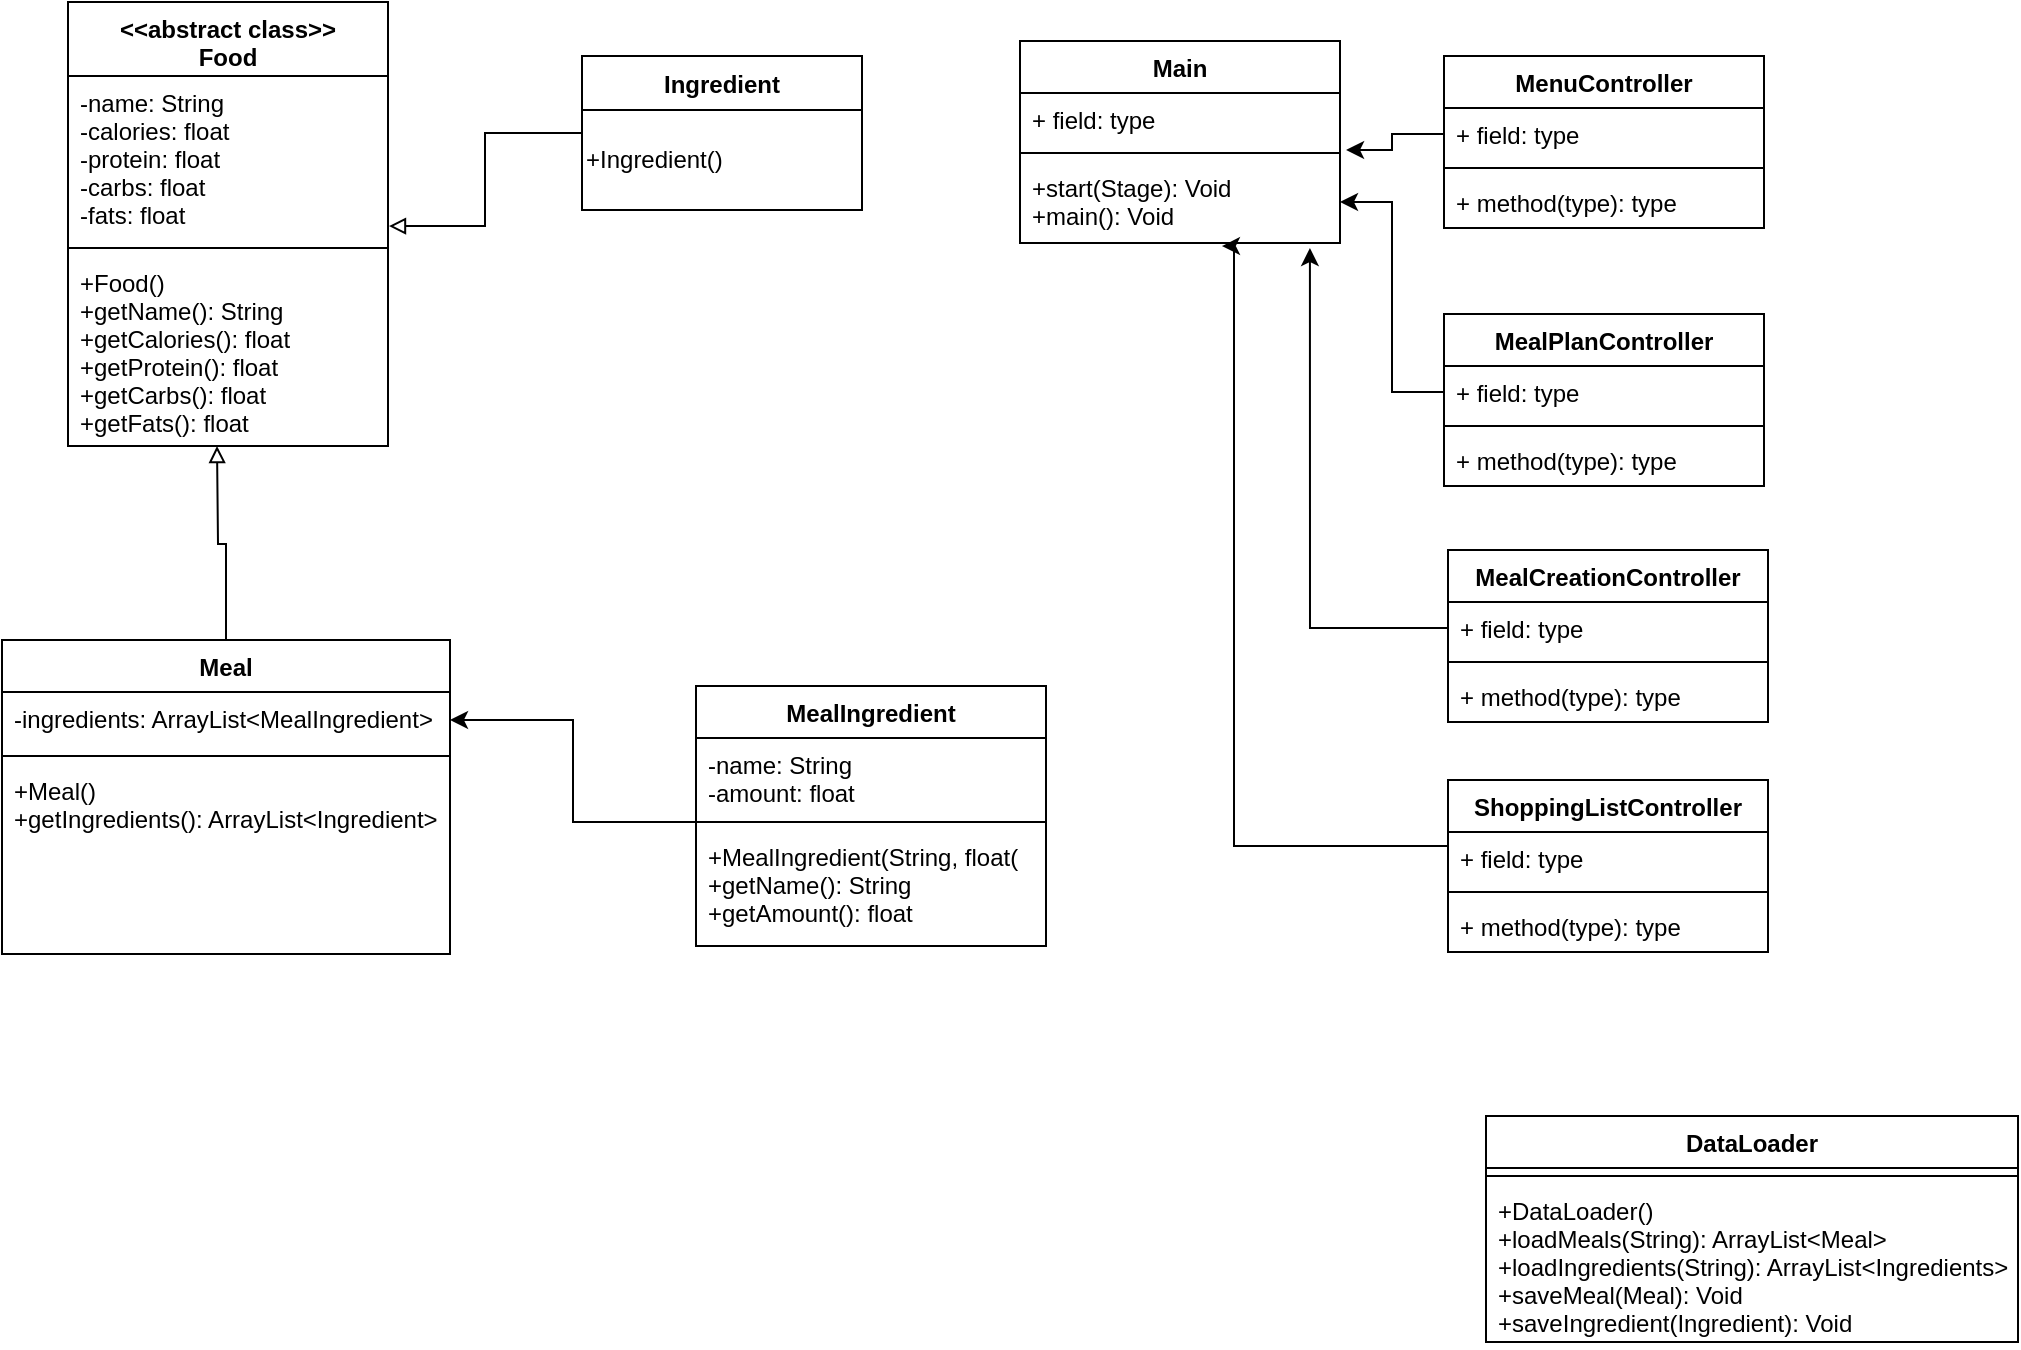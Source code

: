 <mxfile version="15.5.6" type="device"><diagram id="ne6uHi0q_g7ZGTqVzEib" name="Page-1"><mxGraphModel dx="1422" dy="762" grid="0" gridSize="10" guides="1" tooltips="1" connect="1" arrows="1" fold="1" page="1" pageScale="1" pageWidth="1169" pageHeight="827" math="0" shadow="0"><root><mxCell id="0"/><mxCell id="1" parent="0"/><mxCell id="CmZzHKlpz7PYYq391kiy-48" style="edgeStyle=orthogonalEdgeStyle;rounded=0;orthogonalLoop=1;jettySize=auto;html=1;endArrow=block;endFill=0;" parent="1" source="CmZzHKlpz7PYYq391kiy-1" edge="1"><mxGeometry relative="1" as="geometry"><mxPoint x="159.5" y="283" as="targetPoint"/></mxGeometry></mxCell><mxCell id="CmZzHKlpz7PYYq391kiy-1" value="Meal" style="swimlane;fontStyle=1;align=center;verticalAlign=top;childLayout=stackLayout;horizontal=1;startSize=26;horizontalStack=0;resizeParent=1;resizeParentMax=0;resizeLast=0;collapsible=1;marginBottom=0;" parent="1" vertex="1"><mxGeometry x="52" y="380" width="224" height="157" as="geometry"/></mxCell><mxCell id="CmZzHKlpz7PYYq391kiy-2" value="-ingredients: ArrayList&lt;MealIngredient&gt;" style="text;strokeColor=none;fillColor=none;align=left;verticalAlign=top;spacingLeft=4;spacingRight=4;overflow=hidden;rotatable=0;points=[[0,0.5],[1,0.5]];portConstraint=eastwest;" parent="CmZzHKlpz7PYYq391kiy-1" vertex="1"><mxGeometry y="26" width="224" height="28" as="geometry"/></mxCell><mxCell id="CmZzHKlpz7PYYq391kiy-3" value="" style="line;strokeWidth=1;fillColor=none;align=left;verticalAlign=middle;spacingTop=-1;spacingLeft=3;spacingRight=3;rotatable=0;labelPosition=right;points=[];portConstraint=eastwest;" parent="CmZzHKlpz7PYYq391kiy-1" vertex="1"><mxGeometry y="54" width="224" height="8" as="geometry"/></mxCell><mxCell id="CmZzHKlpz7PYYq391kiy-4" value="+Meal()&#10;+getIngredients(): ArrayList&lt;Ingredient&gt;&#10;" style="text;strokeColor=none;fillColor=none;align=left;verticalAlign=top;spacingLeft=4;spacingRight=4;overflow=hidden;rotatable=0;points=[[0,0.5],[1,0.5]];portConstraint=eastwest;" parent="CmZzHKlpz7PYYq391kiy-1" vertex="1"><mxGeometry y="62" width="224" height="95" as="geometry"/></mxCell><mxCell id="CmZzHKlpz7PYYq391kiy-10" value="&lt;&lt;abstract class&gt;&gt;&#10;Food" style="swimlane;fontStyle=1;align=center;verticalAlign=top;childLayout=stackLayout;horizontal=1;startSize=37;horizontalStack=0;resizeParent=1;resizeParentMax=0;resizeLast=0;collapsible=1;marginBottom=0;" parent="1" vertex="1"><mxGeometry x="85" y="61" width="160" height="222" as="geometry"/></mxCell><mxCell id="CmZzHKlpz7PYYq391kiy-11" value="-name: String&#10;-calories: float&#10;-protein: float&#10;-carbs: float&#10;-fats: float" style="text;strokeColor=none;fillColor=none;align=left;verticalAlign=top;spacingLeft=4;spacingRight=4;overflow=hidden;rotatable=0;points=[[0,0.5],[1,0.5]];portConstraint=eastwest;" parent="CmZzHKlpz7PYYq391kiy-10" vertex="1"><mxGeometry y="37" width="160" height="82" as="geometry"/></mxCell><mxCell id="CmZzHKlpz7PYYq391kiy-12" value="" style="line;strokeWidth=1;fillColor=none;align=left;verticalAlign=middle;spacingTop=-1;spacingLeft=3;spacingRight=3;rotatable=0;labelPosition=right;points=[];portConstraint=eastwest;" parent="CmZzHKlpz7PYYq391kiy-10" vertex="1"><mxGeometry y="119" width="160" height="8" as="geometry"/></mxCell><mxCell id="CmZzHKlpz7PYYq391kiy-13" value="+Food()&#10;+getName(): String&#10;+getCalories(): float&#10;+getProtein(): float&#10;+getCarbs(): float&#10;+getFats(): float" style="text;strokeColor=none;fillColor=none;align=left;verticalAlign=top;spacingLeft=4;spacingRight=4;overflow=hidden;rotatable=0;points=[[0,0.5],[1,0.5]];portConstraint=eastwest;" parent="CmZzHKlpz7PYYq391kiy-10" vertex="1"><mxGeometry y="127" width="160" height="95" as="geometry"/></mxCell><mxCell id="CmZzHKlpz7PYYq391kiy-19" value="DataLoader" style="swimlane;fontStyle=1;align=center;verticalAlign=top;childLayout=stackLayout;horizontal=1;startSize=26;horizontalStack=0;resizeParent=1;resizeParentMax=0;resizeLast=0;collapsible=1;marginBottom=0;" parent="1" vertex="1"><mxGeometry x="794" y="618" width="266" height="113" as="geometry"/></mxCell><mxCell id="CmZzHKlpz7PYYq391kiy-21" value="" style="line;strokeWidth=1;fillColor=none;align=left;verticalAlign=middle;spacingTop=-1;spacingLeft=3;spacingRight=3;rotatable=0;labelPosition=right;points=[];portConstraint=eastwest;" parent="CmZzHKlpz7PYYq391kiy-19" vertex="1"><mxGeometry y="26" width="266" height="8" as="geometry"/></mxCell><mxCell id="CmZzHKlpz7PYYq391kiy-22" value="+DataLoader()&#10;+loadMeals(String): ArrayList&lt;Meal&gt;&#10;+loadIngredients(String): ArrayList&lt;Ingredients&gt;&#10;+saveMeal(Meal): Void&#10;+saveIngredient(Ingredient): Void" style="text;strokeColor=none;fillColor=none;align=left;verticalAlign=top;spacingLeft=4;spacingRight=4;overflow=hidden;rotatable=0;points=[[0,0.5],[1,0.5]];portConstraint=eastwest;" parent="CmZzHKlpz7PYYq391kiy-19" vertex="1"><mxGeometry y="34" width="266" height="79" as="geometry"/></mxCell><mxCell id="CmZzHKlpz7PYYq391kiy-39" style="edgeStyle=orthogonalEdgeStyle;rounded=0;orthogonalLoop=1;jettySize=auto;html=1;entryX=1.003;entryY=0.915;entryDx=0;entryDy=0;entryPerimeter=0;endArrow=block;endFill=0;" parent="1" source="CmZzHKlpz7PYYq391kiy-35" target="CmZzHKlpz7PYYq391kiy-11" edge="1"><mxGeometry relative="1" as="geometry"/></mxCell><mxCell id="CmZzHKlpz7PYYq391kiy-35" value="Ingredient" style="swimlane;fontStyle=1;childLayout=stackLayout;horizontal=1;startSize=27;fillColor=none;horizontalStack=0;resizeParent=1;resizeParentMax=0;resizeLast=0;collapsible=1;marginBottom=0;" parent="1" vertex="1"><mxGeometry x="342" y="88" width="140" height="77" as="geometry"><mxRectangle x="314" y="152" width="80" height="26" as="alternateBounds"/></mxGeometry></mxCell><mxCell id="CmZzHKlpz7PYYq391kiy-47" value="+Ingredient()" style="html=1;align=left;" parent="CmZzHKlpz7PYYq391kiy-35" vertex="1"><mxGeometry y="27" width="140" height="50" as="geometry"/></mxCell><mxCell id="CmZzHKlpz7PYYq391kiy-63" value="MenuController" style="swimlane;fontStyle=1;align=center;verticalAlign=top;childLayout=stackLayout;horizontal=1;startSize=26;horizontalStack=0;resizeParent=1;resizeParentMax=0;resizeLast=0;collapsible=1;marginBottom=0;" parent="1" vertex="1"><mxGeometry x="773" y="88" width="160" height="86" as="geometry"/></mxCell><mxCell id="CmZzHKlpz7PYYq391kiy-64" value="+ field: type" style="text;strokeColor=none;fillColor=none;align=left;verticalAlign=top;spacingLeft=4;spacingRight=4;overflow=hidden;rotatable=0;points=[[0,0.5],[1,0.5]];portConstraint=eastwest;" parent="CmZzHKlpz7PYYq391kiy-63" vertex="1"><mxGeometry y="26" width="160" height="26" as="geometry"/></mxCell><mxCell id="CmZzHKlpz7PYYq391kiy-65" value="" style="line;strokeWidth=1;fillColor=none;align=left;verticalAlign=middle;spacingTop=-1;spacingLeft=3;spacingRight=3;rotatable=0;labelPosition=right;points=[];portConstraint=eastwest;" parent="CmZzHKlpz7PYYq391kiy-63" vertex="1"><mxGeometry y="52" width="160" height="8" as="geometry"/></mxCell><mxCell id="CmZzHKlpz7PYYq391kiy-66" value="+ method(type): type" style="text;strokeColor=none;fillColor=none;align=left;verticalAlign=top;spacingLeft=4;spacingRight=4;overflow=hidden;rotatable=0;points=[[0,0.5],[1,0.5]];portConstraint=eastwest;" parent="CmZzHKlpz7PYYq391kiy-63" vertex="1"><mxGeometry y="60" width="160" height="26" as="geometry"/></mxCell><mxCell id="CmZzHKlpz7PYYq391kiy-67" value="MealPlanController" style="swimlane;fontStyle=1;align=center;verticalAlign=top;childLayout=stackLayout;horizontal=1;startSize=26;horizontalStack=0;resizeParent=1;resizeParentMax=0;resizeLast=0;collapsible=1;marginBottom=0;" parent="1" vertex="1"><mxGeometry x="773" y="217" width="160" height="86" as="geometry"/></mxCell><mxCell id="CmZzHKlpz7PYYq391kiy-68" value="+ field: type" style="text;strokeColor=none;fillColor=none;align=left;verticalAlign=top;spacingLeft=4;spacingRight=4;overflow=hidden;rotatable=0;points=[[0,0.5],[1,0.5]];portConstraint=eastwest;" parent="CmZzHKlpz7PYYq391kiy-67" vertex="1"><mxGeometry y="26" width="160" height="26" as="geometry"/></mxCell><mxCell id="CmZzHKlpz7PYYq391kiy-69" value="" style="line;strokeWidth=1;fillColor=none;align=left;verticalAlign=middle;spacingTop=-1;spacingLeft=3;spacingRight=3;rotatable=0;labelPosition=right;points=[];portConstraint=eastwest;" parent="CmZzHKlpz7PYYq391kiy-67" vertex="1"><mxGeometry y="52" width="160" height="8" as="geometry"/></mxCell><mxCell id="CmZzHKlpz7PYYq391kiy-70" value="+ method(type): type" style="text;strokeColor=none;fillColor=none;align=left;verticalAlign=top;spacingLeft=4;spacingRight=4;overflow=hidden;rotatable=0;points=[[0,0.5],[1,0.5]];portConstraint=eastwest;" parent="CmZzHKlpz7PYYq391kiy-67" vertex="1"><mxGeometry y="60" width="160" height="26" as="geometry"/></mxCell><mxCell id="CmZzHKlpz7PYYq391kiy-71" value="MealCreationController" style="swimlane;fontStyle=1;align=center;verticalAlign=top;childLayout=stackLayout;horizontal=1;startSize=26;horizontalStack=0;resizeParent=1;resizeParentMax=0;resizeLast=0;collapsible=1;marginBottom=0;" parent="1" vertex="1"><mxGeometry x="775" y="335" width="160" height="86" as="geometry"/></mxCell><mxCell id="CmZzHKlpz7PYYq391kiy-72" value="+ field: type" style="text;strokeColor=none;fillColor=none;align=left;verticalAlign=top;spacingLeft=4;spacingRight=4;overflow=hidden;rotatable=0;points=[[0,0.5],[1,0.5]];portConstraint=eastwest;" parent="CmZzHKlpz7PYYq391kiy-71" vertex="1"><mxGeometry y="26" width="160" height="26" as="geometry"/></mxCell><mxCell id="CmZzHKlpz7PYYq391kiy-73" value="" style="line;strokeWidth=1;fillColor=none;align=left;verticalAlign=middle;spacingTop=-1;spacingLeft=3;spacingRight=3;rotatable=0;labelPosition=right;points=[];portConstraint=eastwest;" parent="CmZzHKlpz7PYYq391kiy-71" vertex="1"><mxGeometry y="52" width="160" height="8" as="geometry"/></mxCell><mxCell id="CmZzHKlpz7PYYq391kiy-74" value="+ method(type): type" style="text;strokeColor=none;fillColor=none;align=left;verticalAlign=top;spacingLeft=4;spacingRight=4;overflow=hidden;rotatable=0;points=[[0,0.5],[1,0.5]];portConstraint=eastwest;" parent="CmZzHKlpz7PYYq391kiy-71" vertex="1"><mxGeometry y="60" width="160" height="26" as="geometry"/></mxCell><mxCell id="CmZzHKlpz7PYYq391kiy-86" style="edgeStyle=orthogonalEdgeStyle;rounded=0;orthogonalLoop=1;jettySize=auto;html=1;entryX=0.631;entryY=1.037;entryDx=0;entryDy=0;entryPerimeter=0;endArrow=classic;endFill=1;" parent="1" source="CmZzHKlpz7PYYq391kiy-75" target="CmZzHKlpz7PYYq391kiy-90" edge="1"><mxGeometry relative="1" as="geometry"><mxPoint x="657" y="196" as="targetPoint"/><Array as="points"><mxPoint x="668" y="483"/><mxPoint x="668" y="183"/></Array></mxGeometry></mxCell><mxCell id="CmZzHKlpz7PYYq391kiy-75" value="ShoppingListController" style="swimlane;fontStyle=1;align=center;verticalAlign=top;childLayout=stackLayout;horizontal=1;startSize=26;horizontalStack=0;resizeParent=1;resizeParentMax=0;resizeLast=0;collapsible=1;marginBottom=0;" parent="1" vertex="1"><mxGeometry x="775" y="450" width="160" height="86" as="geometry"/></mxCell><mxCell id="CmZzHKlpz7PYYq391kiy-76" value="+ field: type" style="text;strokeColor=none;fillColor=none;align=left;verticalAlign=top;spacingLeft=4;spacingRight=4;overflow=hidden;rotatable=0;points=[[0,0.5],[1,0.5]];portConstraint=eastwest;" parent="CmZzHKlpz7PYYq391kiy-75" vertex="1"><mxGeometry y="26" width="160" height="26" as="geometry"/></mxCell><mxCell id="CmZzHKlpz7PYYq391kiy-77" value="" style="line;strokeWidth=1;fillColor=none;align=left;verticalAlign=middle;spacingTop=-1;spacingLeft=3;spacingRight=3;rotatable=0;labelPosition=right;points=[];portConstraint=eastwest;" parent="CmZzHKlpz7PYYq391kiy-75" vertex="1"><mxGeometry y="52" width="160" height="8" as="geometry"/></mxCell><mxCell id="CmZzHKlpz7PYYq391kiy-78" value="+ method(type): type" style="text;strokeColor=none;fillColor=none;align=left;verticalAlign=top;spacingLeft=4;spacingRight=4;overflow=hidden;rotatable=0;points=[[0,0.5],[1,0.5]];portConstraint=eastwest;" parent="CmZzHKlpz7PYYq391kiy-75" vertex="1"><mxGeometry y="60" width="160" height="26" as="geometry"/></mxCell><mxCell id="CmZzHKlpz7PYYq391kiy-83" style="edgeStyle=orthogonalEdgeStyle;rounded=0;orthogonalLoop=1;jettySize=auto;html=1;entryX=1.019;entryY=1.096;entryDx=0;entryDy=0;entryPerimeter=0;endArrow=classic;endFill=1;" parent="1" source="CmZzHKlpz7PYYq391kiy-64" target="CmZzHKlpz7PYYq391kiy-88" edge="1"><mxGeometry relative="1" as="geometry"><mxPoint x="739.08" y="159" as="targetPoint"/></mxGeometry></mxCell><mxCell id="CmZzHKlpz7PYYq391kiy-84" style="edgeStyle=orthogonalEdgeStyle;rounded=0;orthogonalLoop=1;jettySize=auto;html=1;endArrow=classic;endFill=1;entryX=1;entryY=0.5;entryDx=0;entryDy=0;" parent="1" source="CmZzHKlpz7PYYq391kiy-68" target="CmZzHKlpz7PYYq391kiy-90" edge="1"><mxGeometry relative="1" as="geometry"><mxPoint x="733" y="175" as="targetPoint"/></mxGeometry></mxCell><mxCell id="CmZzHKlpz7PYYq391kiy-85" style="edgeStyle=orthogonalEdgeStyle;rounded=0;orthogonalLoop=1;jettySize=auto;html=1;entryX=0.906;entryY=1.061;entryDx=0;entryDy=0;entryPerimeter=0;endArrow=classic;endFill=1;" parent="1" source="CmZzHKlpz7PYYq391kiy-72" target="CmZzHKlpz7PYYq391kiy-90" edge="1"><mxGeometry relative="1" as="geometry"><mxPoint x="712.04" y="196" as="targetPoint"/><Array as="points"><mxPoint x="706" y="374"/></Array></mxGeometry></mxCell><mxCell id="CmZzHKlpz7PYYq391kiy-87" value="Main" style="swimlane;fontStyle=1;align=center;verticalAlign=top;childLayout=stackLayout;horizontal=1;startSize=26;horizontalStack=0;resizeParent=1;resizeParentMax=0;resizeLast=0;collapsible=1;marginBottom=0;" parent="1" vertex="1"><mxGeometry x="561" y="80.5" width="160" height="101" as="geometry"/></mxCell><mxCell id="CmZzHKlpz7PYYq391kiy-88" value="+ field: type" style="text;strokeColor=none;fillColor=none;align=left;verticalAlign=top;spacingLeft=4;spacingRight=4;overflow=hidden;rotatable=0;points=[[0,0.5],[1,0.5]];portConstraint=eastwest;" parent="CmZzHKlpz7PYYq391kiy-87" vertex="1"><mxGeometry y="26" width="160" height="26" as="geometry"/></mxCell><mxCell id="CmZzHKlpz7PYYq391kiy-89" value="" style="line;strokeWidth=1;fillColor=none;align=left;verticalAlign=middle;spacingTop=-1;spacingLeft=3;spacingRight=3;rotatable=0;labelPosition=right;points=[];portConstraint=eastwest;" parent="CmZzHKlpz7PYYq391kiy-87" vertex="1"><mxGeometry y="52" width="160" height="8" as="geometry"/></mxCell><mxCell id="CmZzHKlpz7PYYq391kiy-90" value="+start(Stage): Void&#10;+main(): Void&#10;" style="text;strokeColor=none;fillColor=none;align=left;verticalAlign=top;spacingLeft=4;spacingRight=4;overflow=hidden;rotatable=0;points=[[0,0.5],[1,0.5]];portConstraint=eastwest;" parent="CmZzHKlpz7PYYq391kiy-87" vertex="1"><mxGeometry y="60" width="160" height="41" as="geometry"/></mxCell><mxCell id="4Vgd2z0dAwrpzBAZNC29-1" value="MealIngredient" style="swimlane;fontStyle=1;align=center;verticalAlign=top;childLayout=stackLayout;horizontal=1;startSize=26;horizontalStack=0;resizeParent=1;resizeParentMax=0;resizeLast=0;collapsible=1;marginBottom=0;" vertex="1" parent="1"><mxGeometry x="399" y="403" width="175" height="130" as="geometry"/></mxCell><mxCell id="4Vgd2z0dAwrpzBAZNC29-2" value="-name: String&#10;-amount: float" style="text;strokeColor=none;fillColor=none;align=left;verticalAlign=top;spacingLeft=4;spacingRight=4;overflow=hidden;rotatable=0;points=[[0,0.5],[1,0.5]];portConstraint=eastwest;" vertex="1" parent="4Vgd2z0dAwrpzBAZNC29-1"><mxGeometry y="26" width="175" height="38" as="geometry"/></mxCell><mxCell id="4Vgd2z0dAwrpzBAZNC29-3" value="" style="line;strokeWidth=1;fillColor=none;align=left;verticalAlign=middle;spacingTop=-1;spacingLeft=3;spacingRight=3;rotatable=0;labelPosition=right;points=[];portConstraint=eastwest;" vertex="1" parent="4Vgd2z0dAwrpzBAZNC29-1"><mxGeometry y="64" width="175" height="8" as="geometry"/></mxCell><mxCell id="4Vgd2z0dAwrpzBAZNC29-4" value="+MealIngredient(String, float(&#10;+getName(): String&#10;+getAmount(): float" style="text;strokeColor=none;fillColor=none;align=left;verticalAlign=top;spacingLeft=4;spacingRight=4;overflow=hidden;rotatable=0;points=[[0,0.5],[1,0.5]];portConstraint=eastwest;" vertex="1" parent="4Vgd2z0dAwrpzBAZNC29-1"><mxGeometry y="72" width="175" height="58" as="geometry"/></mxCell><mxCell id="4Vgd2z0dAwrpzBAZNC29-5" style="edgeStyle=orthogonalEdgeStyle;rounded=0;orthogonalLoop=1;jettySize=auto;html=1;entryX=1;entryY=0.5;entryDx=0;entryDy=0;" edge="1" parent="1" source="4Vgd2z0dAwrpzBAZNC29-3" target="CmZzHKlpz7PYYq391kiy-2"><mxGeometry relative="1" as="geometry"/></mxCell></root></mxGraphModel></diagram></mxfile>